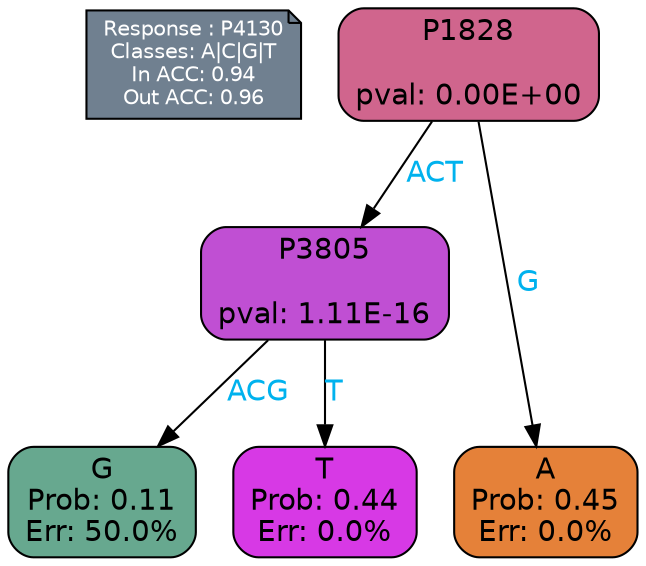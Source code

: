 digraph Tree {
node [shape=box, style="filled, rounded", color="black", fontname=helvetica] ;
graph [ranksep=equally, splines=polylines, bgcolor=transparent, dpi=600] ;
edge [fontname=helvetica] ;
LEGEND [label="Response : P4130
Classes: A|C|G|T
In ACC: 0.94
Out ACC: 0.96
",shape=note,align=left,style=filled,fillcolor="slategray",fontcolor="white",fontsize=10];1 [label="P1828

pval: 0.00E+00", fillcolor="#d0658d"] ;
2 [label="P3805

pval: 1.11E-16", fillcolor="#c04fd3"] ;
3 [label="G
Prob: 0.11
Err: 50.0%", fillcolor="#67a88f"] ;
4 [label="T
Prob: 0.44
Err: 0.0%", fillcolor="#d739e5"] ;
5 [label="A
Prob: 0.45
Err: 0.0%", fillcolor="#e58139"] ;
1 -> 2 [label="ACT",fontcolor=deepskyblue2] ;
1 -> 5 [label="G",fontcolor=deepskyblue2] ;
2 -> 3 [label="ACG",fontcolor=deepskyblue2] ;
2 -> 4 [label="T",fontcolor=deepskyblue2] ;
{rank = same; 3;4;5;}{rank = same; LEGEND;1;}}